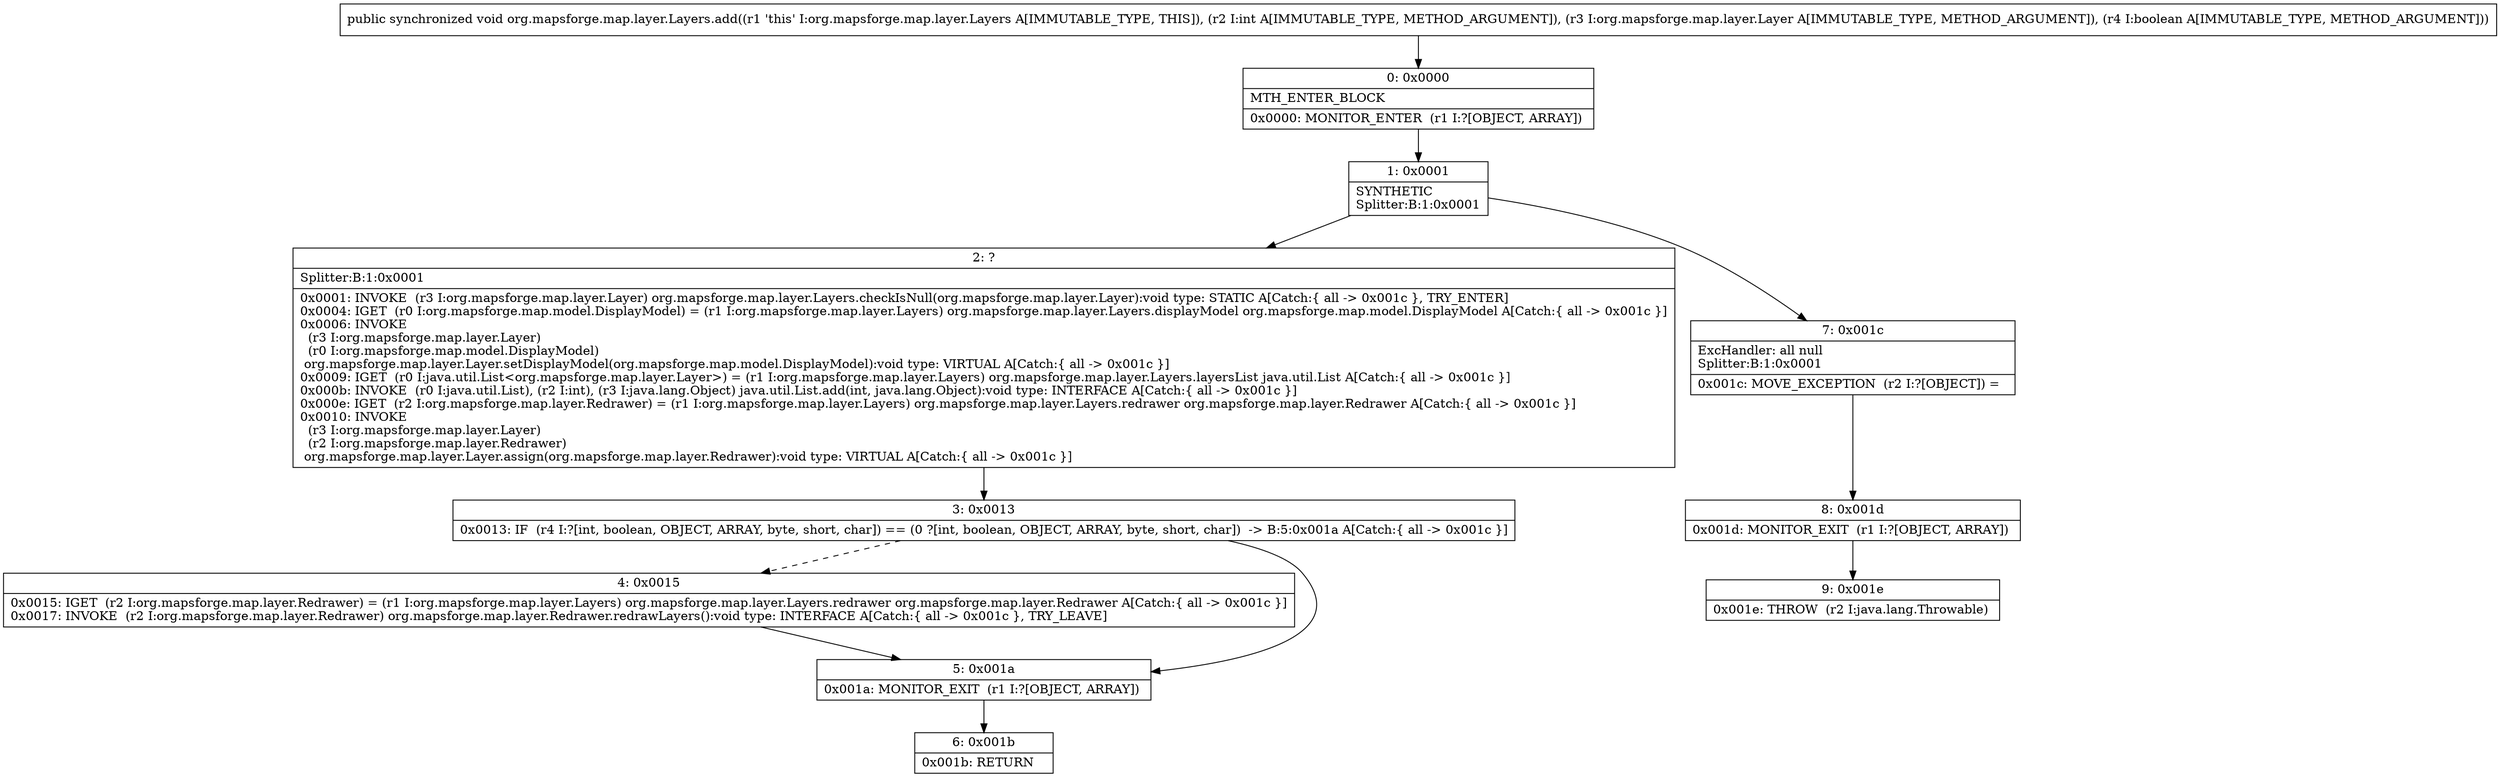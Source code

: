digraph "CFG fororg.mapsforge.map.layer.Layers.add(ILorg\/mapsforge\/map\/layer\/Layer;Z)V" {
Node_0 [shape=record,label="{0\:\ 0x0000|MTH_ENTER_BLOCK\l|0x0000: MONITOR_ENTER  (r1 I:?[OBJECT, ARRAY]) \l}"];
Node_1 [shape=record,label="{1\:\ 0x0001|SYNTHETIC\lSplitter:B:1:0x0001\l}"];
Node_2 [shape=record,label="{2\:\ ?|Splitter:B:1:0x0001\l|0x0001: INVOKE  (r3 I:org.mapsforge.map.layer.Layer) org.mapsforge.map.layer.Layers.checkIsNull(org.mapsforge.map.layer.Layer):void type: STATIC A[Catch:\{ all \-\> 0x001c \}, TRY_ENTER]\l0x0004: IGET  (r0 I:org.mapsforge.map.model.DisplayModel) = (r1 I:org.mapsforge.map.layer.Layers) org.mapsforge.map.layer.Layers.displayModel org.mapsforge.map.model.DisplayModel A[Catch:\{ all \-\> 0x001c \}]\l0x0006: INVOKE  \l  (r3 I:org.mapsforge.map.layer.Layer)\l  (r0 I:org.mapsforge.map.model.DisplayModel)\l org.mapsforge.map.layer.Layer.setDisplayModel(org.mapsforge.map.model.DisplayModel):void type: VIRTUAL A[Catch:\{ all \-\> 0x001c \}]\l0x0009: IGET  (r0 I:java.util.List\<org.mapsforge.map.layer.Layer\>) = (r1 I:org.mapsforge.map.layer.Layers) org.mapsforge.map.layer.Layers.layersList java.util.List A[Catch:\{ all \-\> 0x001c \}]\l0x000b: INVOKE  (r0 I:java.util.List), (r2 I:int), (r3 I:java.lang.Object) java.util.List.add(int, java.lang.Object):void type: INTERFACE A[Catch:\{ all \-\> 0x001c \}]\l0x000e: IGET  (r2 I:org.mapsforge.map.layer.Redrawer) = (r1 I:org.mapsforge.map.layer.Layers) org.mapsforge.map.layer.Layers.redrawer org.mapsforge.map.layer.Redrawer A[Catch:\{ all \-\> 0x001c \}]\l0x0010: INVOKE  \l  (r3 I:org.mapsforge.map.layer.Layer)\l  (r2 I:org.mapsforge.map.layer.Redrawer)\l org.mapsforge.map.layer.Layer.assign(org.mapsforge.map.layer.Redrawer):void type: VIRTUAL A[Catch:\{ all \-\> 0x001c \}]\l}"];
Node_3 [shape=record,label="{3\:\ 0x0013|0x0013: IF  (r4 I:?[int, boolean, OBJECT, ARRAY, byte, short, char]) == (0 ?[int, boolean, OBJECT, ARRAY, byte, short, char])  \-\> B:5:0x001a A[Catch:\{ all \-\> 0x001c \}]\l}"];
Node_4 [shape=record,label="{4\:\ 0x0015|0x0015: IGET  (r2 I:org.mapsforge.map.layer.Redrawer) = (r1 I:org.mapsforge.map.layer.Layers) org.mapsforge.map.layer.Layers.redrawer org.mapsforge.map.layer.Redrawer A[Catch:\{ all \-\> 0x001c \}]\l0x0017: INVOKE  (r2 I:org.mapsforge.map.layer.Redrawer) org.mapsforge.map.layer.Redrawer.redrawLayers():void type: INTERFACE A[Catch:\{ all \-\> 0x001c \}, TRY_LEAVE]\l}"];
Node_5 [shape=record,label="{5\:\ 0x001a|0x001a: MONITOR_EXIT  (r1 I:?[OBJECT, ARRAY]) \l}"];
Node_6 [shape=record,label="{6\:\ 0x001b|0x001b: RETURN   \l}"];
Node_7 [shape=record,label="{7\:\ 0x001c|ExcHandler: all null\lSplitter:B:1:0x0001\l|0x001c: MOVE_EXCEPTION  (r2 I:?[OBJECT]) =  \l}"];
Node_8 [shape=record,label="{8\:\ 0x001d|0x001d: MONITOR_EXIT  (r1 I:?[OBJECT, ARRAY]) \l}"];
Node_9 [shape=record,label="{9\:\ 0x001e|0x001e: THROW  (r2 I:java.lang.Throwable) \l}"];
MethodNode[shape=record,label="{public synchronized void org.mapsforge.map.layer.Layers.add((r1 'this' I:org.mapsforge.map.layer.Layers A[IMMUTABLE_TYPE, THIS]), (r2 I:int A[IMMUTABLE_TYPE, METHOD_ARGUMENT]), (r3 I:org.mapsforge.map.layer.Layer A[IMMUTABLE_TYPE, METHOD_ARGUMENT]), (r4 I:boolean A[IMMUTABLE_TYPE, METHOD_ARGUMENT])) }"];
MethodNode -> Node_0;
Node_0 -> Node_1;
Node_1 -> Node_2;
Node_1 -> Node_7;
Node_2 -> Node_3;
Node_3 -> Node_4[style=dashed];
Node_3 -> Node_5;
Node_4 -> Node_5;
Node_5 -> Node_6;
Node_7 -> Node_8;
Node_8 -> Node_9;
}

